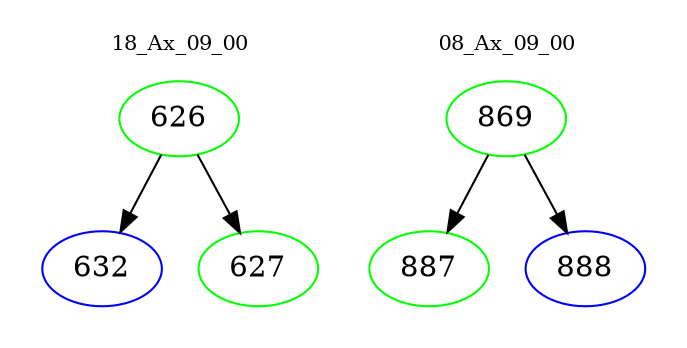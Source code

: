 digraph{
subgraph cluster_0 {
color = white
label = "18_Ax_09_00";
fontsize=10;
T0_626 [label="626", color="green"]
T0_626 -> T0_632 [color="black"]
T0_632 [label="632", color="blue"]
T0_626 -> T0_627 [color="black"]
T0_627 [label="627", color="green"]
}
subgraph cluster_1 {
color = white
label = "08_Ax_09_00";
fontsize=10;
T1_869 [label="869", color="green"]
T1_869 -> T1_887 [color="black"]
T1_887 [label="887", color="green"]
T1_869 -> T1_888 [color="black"]
T1_888 [label="888", color="blue"]
}
}
